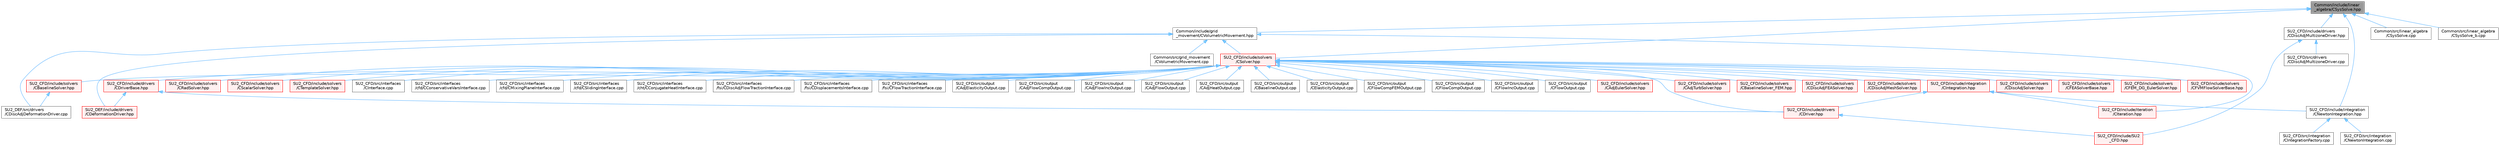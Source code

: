 digraph "Common/include/linear_algebra/CSysSolve.hpp"
{
 // LATEX_PDF_SIZE
  bgcolor="transparent";
  edge [fontname=Helvetica,fontsize=10,labelfontname=Helvetica,labelfontsize=10];
  node [fontname=Helvetica,fontsize=10,shape=box,height=0.2,width=0.4];
  Node1 [id="Node000001",label="Common/include/linear\l_algebra/CSysSolve.hpp",height=0.2,width=0.4,color="gray40", fillcolor="grey60", style="filled", fontcolor="black",tooltip="Headers for the classes related to linear solvers (CG, FGMRES, etc) The subroutines and functions are..."];
  Node1 -> Node2 [id="edge1_Node000001_Node000002",dir="back",color="steelblue1",style="solid",tooltip=" "];
  Node2 [id="Node000002",label="Common/include/grid\l_movement/CVolumetricMovement.hpp",height=0.2,width=0.4,color="grey40", fillcolor="white", style="filled",URL="$CVolumetricMovement_8hpp.html",tooltip="Headers of the CVolumetricMovement class."];
  Node2 -> Node3 [id="edge2_Node000002_Node000003",dir="back",color="steelblue1",style="solid",tooltip=" "];
  Node3 [id="Node000003",label="Common/src/grid_movement\l/CVolumetricMovement.cpp",height=0.2,width=0.4,color="grey40", fillcolor="white", style="filled",URL="$CVolumetricMovement_8cpp.html",tooltip="Subroutines for moving mesh volume elements."];
  Node2 -> Node4 [id="edge3_Node000002_Node000004",dir="back",color="steelblue1",style="solid",tooltip=" "];
  Node4 [id="Node000004",label="SU2_CFD/include/iteration\l/CIteration.hpp",height=0.2,width=0.4,color="red", fillcolor="#FFF0F0", style="filled",URL="$CIteration_8hpp.html",tooltip="Headers of the iteration classes used by SU2_CFD. Each CIteration class represents an available physi..."];
  Node2 -> Node31 [id="edge4_Node000002_Node000031",dir="back",color="steelblue1",style="solid",tooltip=" "];
  Node31 [id="Node000031",label="SU2_CFD/include/solvers\l/CSolver.hpp",height=0.2,width=0.4,color="red", fillcolor="#FFF0F0", style="filled",URL="$CSolver_8hpp.html",tooltip="Headers of the CSolver class which is inherited by all of the other solvers."];
  Node31 -> Node32 [id="edge5_Node000031_Node000032",dir="back",color="steelblue1",style="solid",tooltip=" "];
  Node32 [id="Node000032",label="SU2_CFD/include/drivers\l/CDriver.hpp",height=0.2,width=0.4,color="red", fillcolor="#FFF0F0", style="filled",URL="$CDriver_8hpp.html",tooltip="Headers of the main subroutines for driving single or multi-zone problems. The subroutines and functi..."];
  Node32 -> Node33 [id="edge6_Node000032_Node000033",dir="back",color="steelblue1",style="solid",tooltip=" "];
  Node33 [id="Node000033",label="SU2_CFD/include/SU2\l_CFD.hpp",height=0.2,width=0.4,color="red", fillcolor="#FFF0F0", style="filled",URL="$SU2__CFD_8hpp.html",tooltip="Headers of the main subroutines of the code SU2_CFD. The subroutines and functions are in the SU2_CFD..."];
  Node31 -> Node42 [id="edge7_Node000031_Node000042",dir="back",color="steelblue1",style="solid",tooltip=" "];
  Node42 [id="Node000042",label="SU2_CFD/include/drivers\l/CDriverBase.hpp",height=0.2,width=0.4,color="red", fillcolor="#FFF0F0", style="filled",URL="$CDriverBase_8hpp.html",tooltip="Base class for all drivers."];
  Node42 -> Node32 [id="edge8_Node000042_Node000032",dir="back",color="steelblue1",style="solid",tooltip=" "];
  Node42 -> Node44 [id="edge9_Node000042_Node000044",dir="back",color="steelblue1",style="solid",tooltip=" "];
  Node44 [id="Node000044",label="SU2_DEF/include/drivers\l/CDeformationDriver.hpp",height=0.2,width=0.4,color="red", fillcolor="#FFF0F0", style="filled",URL="$CDeformationDriver_8hpp.html",tooltip="Headers of the main subroutines for driving the mesh deformation."];
  Node31 -> Node50 [id="edge10_Node000031_Node000050",dir="back",color="steelblue1",style="solid",tooltip=" "];
  Node50 [id="Node000050",label="SU2_CFD/include/integration\l/CIntegration.hpp",height=0.2,width=0.4,color="red", fillcolor="#FFF0F0", style="filled",URL="$CIntegration_8hpp.html",tooltip="Declaration of the main routines to orchestrate space and time integration."];
  Node50 -> Node32 [id="edge11_Node000050_Node000032",dir="back",color="steelblue1",style="solid",tooltip=" "];
  Node50 -> Node56 [id="edge12_Node000050_Node000056",dir="back",color="steelblue1",style="solid",tooltip=" "];
  Node56 [id="Node000056",label="SU2_CFD/include/integration\l/CNewtonIntegration.hpp",height=0.2,width=0.4,color="grey40", fillcolor="white", style="filled",URL="$CNewtonIntegration_8hpp.html",tooltip="Newton-Krylov integration."];
  Node56 -> Node53 [id="edge13_Node000056_Node000053",dir="back",color="steelblue1",style="solid",tooltip=" "];
  Node53 [id="Node000053",label="SU2_CFD/src/integration\l/CIntegrationFactory.cpp",height=0.2,width=0.4,color="grey40", fillcolor="white", style="filled",URL="$CIntegrationFactory_8cpp.html",tooltip="Main subroutines for CIntegrationFactory ."];
  Node56 -> Node57 [id="edge14_Node000056_Node000057",dir="back",color="steelblue1",style="solid",tooltip=" "];
  Node57 [id="Node000057",label="SU2_CFD/src/integration\l/CNewtonIntegration.cpp",height=0.2,width=0.4,color="grey40", fillcolor="white", style="filled",URL="$CNewtonIntegration_8cpp.html",tooltip="Newton-Krylov integration."];
  Node50 -> Node4 [id="edge15_Node000050_Node000004",dir="back",color="steelblue1",style="solid",tooltip=" "];
  Node31 -> Node63 [id="edge16_Node000031_Node000063",dir="back",color="steelblue1",style="solid",tooltip=" "];
  Node63 [id="Node000063",label="SU2_CFD/include/solvers\l/CAdjEulerSolver.hpp",height=0.2,width=0.4,color="red", fillcolor="#FFF0F0", style="filled",URL="$CAdjEulerSolver_8hpp.html",tooltip="Headers of the CAdjEulerSolver class."];
  Node31 -> Node68 [id="edge17_Node000031_Node000068",dir="back",color="steelblue1",style="solid",tooltip=" "];
  Node68 [id="Node000068",label="SU2_CFD/include/solvers\l/CAdjTurbSolver.hpp",height=0.2,width=0.4,color="red", fillcolor="#FFF0F0", style="filled",URL="$CAdjTurbSolver_8hpp.html",tooltip="Headers of the CAdjTurbSolver class."];
  Node31 -> Node70 [id="edge18_Node000031_Node000070",dir="back",color="steelblue1",style="solid",tooltip=" "];
  Node70 [id="Node000070",label="SU2_CFD/include/solvers\l/CBaselineSolver.hpp",height=0.2,width=0.4,color="red", fillcolor="#FFF0F0", style="filled",URL="$CBaselineSolver_8hpp.html",tooltip=" "];
  Node70 -> Node48 [id="edge19_Node000070_Node000048",dir="back",color="steelblue1",style="solid",tooltip=" "];
  Node48 [id="Node000048",label="SU2_DEF/src/drivers\l/CDiscAdjDeformationDriver.cpp",height=0.2,width=0.4,color="grey40", fillcolor="white", style="filled",URL="$CDiscAdjDeformationDriver_8cpp.html",tooltip="Main subroutines for driving the projection of sensitivities."];
  Node31 -> Node74 [id="edge20_Node000031_Node000074",dir="back",color="steelblue1",style="solid",tooltip=" "];
  Node74 [id="Node000074",label="SU2_CFD/include/solvers\l/CBaselineSolver_FEM.hpp",height=0.2,width=0.4,color="red", fillcolor="#FFF0F0", style="filled",URL="$CBaselineSolver__FEM_8hpp.html",tooltip=" "];
  Node31 -> Node76 [id="edge21_Node000031_Node000076",dir="back",color="steelblue1",style="solid",tooltip=" "];
  Node76 [id="Node000076",label="SU2_CFD/include/solvers\l/CDiscAdjFEASolver.hpp",height=0.2,width=0.4,color="red", fillcolor="#FFF0F0", style="filled",URL="$CDiscAdjFEASolver_8hpp.html",tooltip="Headers of the CDiscAdjFEASolver class."];
  Node31 -> Node78 [id="edge22_Node000031_Node000078",dir="back",color="steelblue1",style="solid",tooltip=" "];
  Node78 [id="Node000078",label="SU2_CFD/include/solvers\l/CDiscAdjMeshSolver.hpp",height=0.2,width=0.4,color="red", fillcolor="#FFF0F0", style="filled",URL="$CDiscAdjMeshSolver_8hpp.html",tooltip=" "];
  Node31 -> Node80 [id="edge23_Node000031_Node000080",dir="back",color="steelblue1",style="solid",tooltip=" "];
  Node80 [id="Node000080",label="SU2_CFD/include/solvers\l/CDiscAdjSolver.hpp",height=0.2,width=0.4,color="red", fillcolor="#FFF0F0", style="filled",URL="$CDiscAdjSolver_8hpp.html",tooltip="Headers of the CDiscAdjSolver class."];
  Node31 -> Node82 [id="edge24_Node000031_Node000082",dir="back",color="steelblue1",style="solid",tooltip=" "];
  Node82 [id="Node000082",label="SU2_CFD/include/solvers\l/CFEASolverBase.hpp",height=0.2,width=0.4,color="red", fillcolor="#FFF0F0", style="filled",URL="$CFEASolverBase_8hpp.html",tooltip=" "];
  Node31 -> Node90 [id="edge25_Node000031_Node000090",dir="back",color="steelblue1",style="solid",tooltip=" "];
  Node90 [id="Node000090",label="SU2_CFD/include/solvers\l/CFEM_DG_EulerSolver.hpp",height=0.2,width=0.4,color="red", fillcolor="#FFF0F0", style="filled",URL="$CFEM__DG__EulerSolver_8hpp.html",tooltip="Headers of the CFEM_DG_EulerSolver class."];
  Node31 -> Node94 [id="edge26_Node000031_Node000094",dir="back",color="steelblue1",style="solid",tooltip=" "];
  Node94 [id="Node000094",label="SU2_CFD/include/solvers\l/CFVMFlowSolverBase.hpp",height=0.2,width=0.4,color="red", fillcolor="#FFF0F0", style="filled",URL="$CFVMFlowSolverBase_8hpp.html",tooltip="Base class template for all FVM flow solvers."];
  Node31 -> Node108 [id="edge27_Node000031_Node000108",dir="back",color="steelblue1",style="solid",tooltip=" "];
  Node108 [id="Node000108",label="SU2_CFD/include/solvers\l/CRadSolver.hpp",height=0.2,width=0.4,color="red", fillcolor="#FFF0F0", style="filled",URL="$CRadSolver_8hpp.html",tooltip="Declaration and inlines of the class to compute a generic radiation solver."];
  Node31 -> Node112 [id="edge28_Node000031_Node000112",dir="back",color="steelblue1",style="solid",tooltip=" "];
  Node112 [id="Node000112",label="SU2_CFD/include/solvers\l/CScalarSolver.hpp",height=0.2,width=0.4,color="red", fillcolor="#FFF0F0", style="filled",URL="$CScalarSolver_8hpp.html",tooltip="Headers of the CScalarSolver class."];
  Node31 -> Node128 [id="edge29_Node000031_Node000128",dir="back",color="steelblue1",style="solid",tooltip=" "];
  Node128 [id="Node000128",label="SU2_CFD/include/solvers\l/CTemplateSolver.hpp",height=0.2,width=0.4,color="red", fillcolor="#FFF0F0", style="filled",URL="$CTemplateSolver_8hpp.html",tooltip="Headers of the CTemplateSolver class."];
  Node31 -> Node130 [id="edge30_Node000031_Node000130",dir="back",color="steelblue1",style="solid",tooltip=" "];
  Node130 [id="Node000130",label="SU2_CFD/src/interfaces\l/CInterface.cpp",height=0.2,width=0.4,color="grey40", fillcolor="white", style="filled",URL="$CInterface_8cpp.html",tooltip="Main subroutines for MPI transfer of information between zones."];
  Node31 -> Node131 [id="edge31_Node000031_Node000131",dir="back",color="steelblue1",style="solid",tooltip=" "];
  Node131 [id="Node000131",label="SU2_CFD/src/interfaces\l/cfd/CConservativeVarsInterface.cpp",height=0.2,width=0.4,color="grey40", fillcolor="white", style="filled",URL="$CConservativeVarsInterface_8cpp.html",tooltip="Declaration and inlines of the class to transfer conservative variables from a generic zone into anot..."];
  Node31 -> Node132 [id="edge32_Node000031_Node000132",dir="back",color="steelblue1",style="solid",tooltip=" "];
  Node132 [id="Node000132",label="SU2_CFD/src/interfaces\l/cfd/CMixingPlaneInterface.cpp",height=0.2,width=0.4,color="grey40", fillcolor="white", style="filled",URL="$CMixingPlaneInterface_8cpp.html",tooltip="Declaration and inlines of the class to transfer average variables needed for MixingPlane computation..."];
  Node31 -> Node133 [id="edge33_Node000031_Node000133",dir="back",color="steelblue1",style="solid",tooltip=" "];
  Node133 [id="Node000133",label="SU2_CFD/src/interfaces\l/cfd/CSlidingInterface.cpp",height=0.2,width=0.4,color="grey40", fillcolor="white", style="filled",URL="$CSlidingInterface_8cpp.html",tooltip="Declaration and inlines of the class to transfer conservative variables from a generic zone into anot..."];
  Node31 -> Node134 [id="edge34_Node000031_Node000134",dir="back",color="steelblue1",style="solid",tooltip=" "];
  Node134 [id="Node000134",label="SU2_CFD/src/interfaces\l/cht/CConjugateHeatInterface.cpp",height=0.2,width=0.4,color="grey40", fillcolor="white", style="filled",URL="$CConjugateHeatInterface_8cpp.html",tooltip="Declaration and inlines of the class to transfer temperature and heatflux density for conjugate heat ..."];
  Node31 -> Node135 [id="edge35_Node000031_Node000135",dir="back",color="steelblue1",style="solid",tooltip=" "];
  Node135 [id="Node000135",label="SU2_CFD/src/interfaces\l/fsi/CDiscAdjFlowTractionInterface.cpp",height=0.2,width=0.4,color="grey40", fillcolor="white", style="filled",URL="$CDiscAdjFlowTractionInterface_8cpp.html",tooltip="Declaration and inlines of the class to transfer flow tractions from a fluid zone into a structural z..."];
  Node31 -> Node136 [id="edge36_Node000031_Node000136",dir="back",color="steelblue1",style="solid",tooltip=" "];
  Node136 [id="Node000136",label="SU2_CFD/src/interfaces\l/fsi/CDisplacementsInterface.cpp",height=0.2,width=0.4,color="grey40", fillcolor="white", style="filled",URL="$CDisplacementsInterface_8cpp.html",tooltip="Main subroutines for transferring boundary displacements."];
  Node31 -> Node137 [id="edge37_Node000031_Node000137",dir="back",color="steelblue1",style="solid",tooltip=" "];
  Node137 [id="Node000137",label="SU2_CFD/src/interfaces\l/fsi/CFlowTractionInterface.cpp",height=0.2,width=0.4,color="grey40", fillcolor="white", style="filled",URL="$CFlowTractionInterface_8cpp.html",tooltip="Declaration and inlines of the class to transfer flow tractions from a fluid zone into a structural z..."];
  Node31 -> Node138 [id="edge38_Node000031_Node000138",dir="back",color="steelblue1",style="solid",tooltip=" "];
  Node138 [id="Node000138",label="SU2_CFD/src/output\l/CAdjElasticityOutput.cpp",height=0.2,width=0.4,color="grey40", fillcolor="white", style="filled",URL="$CAdjElasticityOutput_8cpp.html",tooltip="Main subroutines for elasticity discrete adjoint output."];
  Node31 -> Node139 [id="edge39_Node000031_Node000139",dir="back",color="steelblue1",style="solid",tooltip=" "];
  Node139 [id="Node000139",label="SU2_CFD/src/output\l/CAdjFlowCompOutput.cpp",height=0.2,width=0.4,color="grey40", fillcolor="white", style="filled",URL="$CAdjFlowCompOutput_8cpp.html",tooltip="Main subroutines for flow discrete adjoint output."];
  Node31 -> Node140 [id="edge40_Node000031_Node000140",dir="back",color="steelblue1",style="solid",tooltip=" "];
  Node140 [id="Node000140",label="SU2_CFD/src/output\l/CAdjFlowIncOutput.cpp",height=0.2,width=0.4,color="grey40", fillcolor="white", style="filled",URL="$CAdjFlowIncOutput_8cpp.html",tooltip="Main subroutines for flow discrete adjoint output."];
  Node31 -> Node141 [id="edge41_Node000031_Node000141",dir="back",color="steelblue1",style="solid",tooltip=" "];
  Node141 [id="Node000141",label="SU2_CFD/src/output\l/CAdjFlowOutput.cpp",height=0.2,width=0.4,color="grey40", fillcolor="white", style="filled",URL="$CAdjFlowOutput_8cpp.html",tooltip="Main subroutines for flow discrete adjoint output."];
  Node31 -> Node142 [id="edge42_Node000031_Node000142",dir="back",color="steelblue1",style="solid",tooltip=" "];
  Node142 [id="Node000142",label="SU2_CFD/src/output\l/CAdjHeatOutput.cpp",height=0.2,width=0.4,color="grey40", fillcolor="white", style="filled",URL="$CAdjHeatOutput_8cpp.html",tooltip="Main subroutines for flow discrete adjoint output."];
  Node31 -> Node143 [id="edge43_Node000031_Node000143",dir="back",color="steelblue1",style="solid",tooltip=" "];
  Node143 [id="Node000143",label="SU2_CFD/src/output\l/CBaselineOutput.cpp",height=0.2,width=0.4,color="grey40", fillcolor="white", style="filled",URL="$CBaselineOutput_8cpp.html",tooltip="Main subroutines for flow discrete adjoint output."];
  Node31 -> Node144 [id="edge44_Node000031_Node000144",dir="back",color="steelblue1",style="solid",tooltip=" "];
  Node144 [id="Node000144",label="SU2_CFD/src/output\l/CElasticityOutput.cpp",height=0.2,width=0.4,color="grey40", fillcolor="white", style="filled",URL="$CElasticityOutput_8cpp.html",tooltip="Main subroutines for FEA output."];
  Node31 -> Node145 [id="edge45_Node000031_Node000145",dir="back",color="steelblue1",style="solid",tooltip=" "];
  Node145 [id="Node000145",label="SU2_CFD/src/output\l/CFlowCompFEMOutput.cpp",height=0.2,width=0.4,color="grey40", fillcolor="white", style="filled",URL="$CFlowCompFEMOutput_8cpp.html",tooltip="Main subroutines for compressible flow output."];
  Node31 -> Node146 [id="edge46_Node000031_Node000146",dir="back",color="steelblue1",style="solid",tooltip=" "];
  Node146 [id="Node000146",label="SU2_CFD/src/output\l/CFlowCompOutput.cpp",height=0.2,width=0.4,color="grey40", fillcolor="white", style="filled",URL="$CFlowCompOutput_8cpp.html",tooltip="Main subroutines for compressible flow output."];
  Node31 -> Node147 [id="edge47_Node000031_Node000147",dir="back",color="steelblue1",style="solid",tooltip=" "];
  Node147 [id="Node000147",label="SU2_CFD/src/output\l/CFlowIncOutput.cpp",height=0.2,width=0.4,color="grey40", fillcolor="white", style="filled",URL="$CFlowIncOutput_8cpp.html",tooltip="Main subroutines for incompressible flow output."];
  Node31 -> Node148 [id="edge48_Node000031_Node000148",dir="back",color="steelblue1",style="solid",tooltip=" "];
  Node148 [id="Node000148",label="SU2_CFD/src/output\l/CFlowOutput.cpp",height=0.2,width=0.4,color="grey40", fillcolor="white", style="filled",URL="$CFlowOutput_8cpp.html",tooltip="Common functions for flow output."];
  Node2 -> Node44 [id="edge49_Node000002_Node000044",dir="back",color="steelblue1",style="solid",tooltip=" "];
  Node2 -> Node48 [id="edge50_Node000002_Node000048",dir="back",color="steelblue1",style="solid",tooltip=" "];
  Node1 -> Node153 [id="edge51_Node000001_Node000153",dir="back",color="steelblue1",style="solid",tooltip=" "];
  Node153 [id="Node000153",label="Common/src/linear_algebra\l/CSysSolve.cpp",height=0.2,width=0.4,color="grey40", fillcolor="white", style="filled",URL="$CSysSolve_8cpp.html",tooltip="Main classes required for solving linear systems of equations."];
  Node1 -> Node154 [id="edge52_Node000001_Node000154",dir="back",color="steelblue1",style="solid",tooltip=" "];
  Node154 [id="Node000154",label="Common/src/linear_algebra\l/CSysSolve_b.cpp",height=0.2,width=0.4,color="grey40", fillcolor="white", style="filled",URL="$CSysSolve__b_8cpp.html",tooltip="Routines for the linear solver used in the reverse sweep of AD."];
  Node1 -> Node38 [id="edge53_Node000001_Node000038",dir="back",color="steelblue1",style="solid",tooltip=" "];
  Node38 [id="Node000038",label="SU2_CFD/include/drivers\l/CDiscAdjMultizoneDriver.hpp",height=0.2,width=0.4,color="grey40", fillcolor="white", style="filled",URL="$CDiscAdjMultizoneDriver_8hpp.html",tooltip=" "];
  Node38 -> Node33 [id="edge54_Node000038_Node000033",dir="back",color="steelblue1",style="solid",tooltip=" "];
  Node38 -> Node26 [id="edge55_Node000038_Node000026",dir="back",color="steelblue1",style="solid",tooltip=" "];
  Node26 [id="Node000026",label="SU2_CFD/src/drivers\l/CDiscAdjMultizoneDriver.cpp",height=0.2,width=0.4,color="grey40", fillcolor="white", style="filled",URL="$CDiscAdjMultizoneDriver_8cpp.html",tooltip="The main subroutines for driving adjoint multi-zone problems."];
  Node1 -> Node56 [id="edge56_Node000001_Node000056",dir="back",color="steelblue1",style="solid",tooltip=" "];
  Node1 -> Node31 [id="edge57_Node000001_Node000031",dir="back",color="steelblue1",style="solid",tooltip=" "];
}
